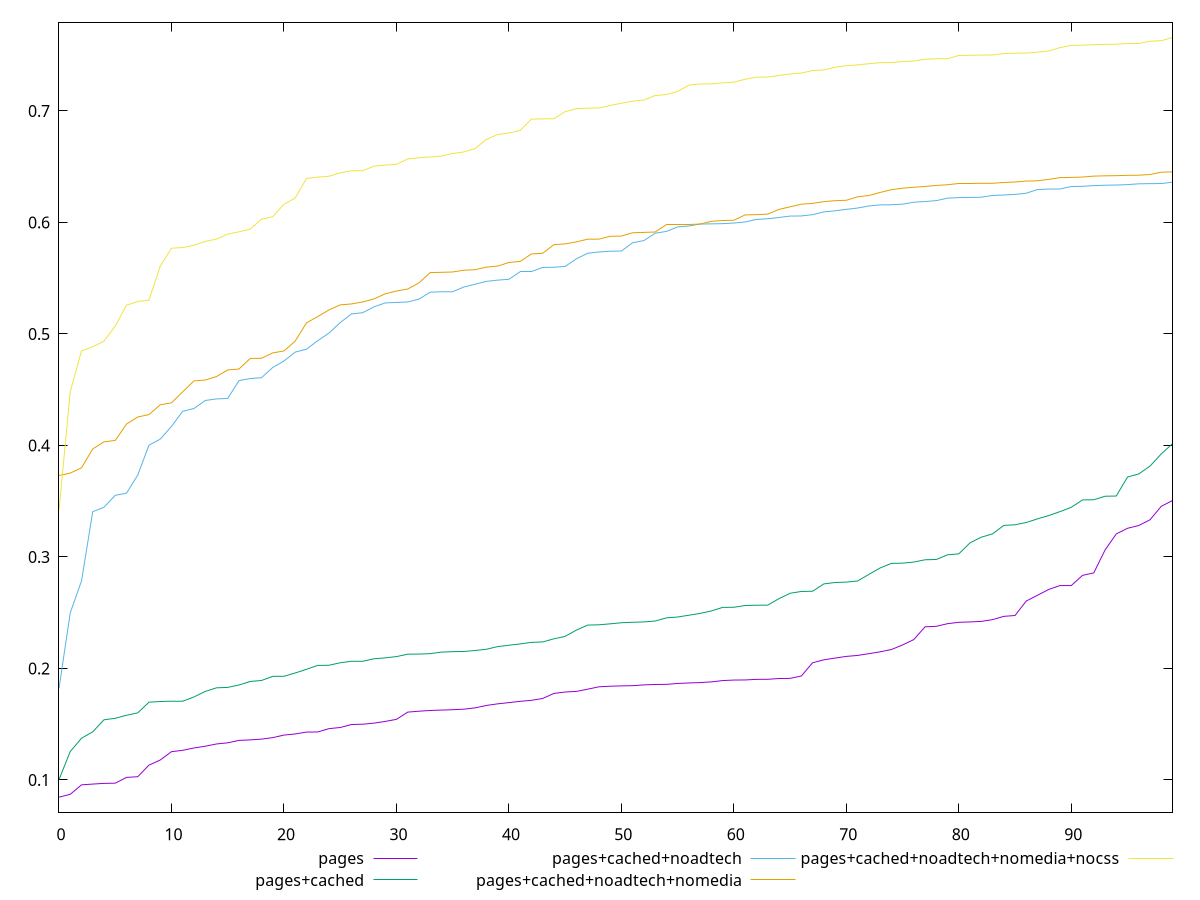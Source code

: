 reset

$pages <<EOF
0 0.08456747279709283
1 0.08711165324190608
2 0.09559365619017866
3 0.09628948584063281
4 0.09691409152773017
5 0.09710134617291404
6 0.10228374584775679
7 0.10288504031864834
8 0.1133176460484106
9 0.11787519309676146
10 0.12534790297801207
11 0.12657605297060728
12 0.12864591777315668
13 0.13023261084416457
14 0.13226439129921108
15 0.13327990831319114
16 0.13546597234157298
17 0.13592192835035408
18 0.1365988686006345
19 0.13797771325818428
20 0.14023281156447873
21 0.14123876445270236
22 0.14292125494884803
23 0.14302832593977569
24 0.145990735368686
25 0.1470341031765563
26 0.1497061130121655
27 0.1499691142413591
28 0.15093181493955482
29 0.15247305610354978
30 0.1543272742048805
31 0.1608235517406743
32 0.16164160219753781
33 0.1622809331511867
34 0.16266425018220065
35 0.16297970532190573
36 0.16347390702811535
37 0.16463458718097054
38 0.1668057570215135
39 0.16824624003161362
40 0.1693356088164381
41 0.1704902189901252
42 0.17141202284386695
43 0.1730425749118133
44 0.17759268283961682
45 0.17883913667932616
46 0.1793953667044737
47 0.18137749912299886
48 0.18351249105318662
49 0.18405768159027164
50 0.18435294657023765
51 0.1845152193562453
52 0.1852362310112656
53 0.18563128107823762
54 0.1857124389578844
55 0.1865015238437639
56 0.1869798922425289
57 0.18731788925252815
58 0.18793460648386084
59 0.18910531027757535
60 0.18957830205471113
61 0.18966554767059787
62 0.19019252488695987
63 0.19026041465940707
64 0.1909352722926599
65 0.19110493487955124
66 0.19319253425486035
67 0.20508743550367461
68 0.20772231350555526
69 0.209292976992683
70 0.2107794490451892
71 0.21165501230569475
72 0.21322610464441769
73 0.21487410245601027
74 0.21697466330832021
75 0.22103289795663655
76 0.225910370709997
77 0.2373330265788578
78 0.2377575440955868
79 0.2401312125484793
80 0.24135842884458059
81 0.2416988337575018
82 0.24218473902465232
83 0.24377635957002547
84 0.24670035213750854
85 0.24747145456398534
86 0.2604766393736109
87 0.26563121952015945
88 0.27086472150397
89 0.2743079055227328
90 0.2743434054858205
91 0.2834699943627596
92 0.28569672588347117
93 0.3061437422431908
94 0.32063017902207025
95 0.3256813764036248
96 0.32820015289818877
97 0.3333077168288239
98 0.34540412795052367
99 0.35055871960559043
EOF

$pagesCached <<EOF
0 0.10032995130466112
1 0.12552247747110135
2 0.13735822272546078
3 0.143207429955603
4 0.1539218956665221
5 0.15529840920790458
6 0.1580216725276343
7 0.16013572352122263
8 0.16974384981987106
9 0.17034678404325215
10 0.17059278164261255
11 0.17060492343301528
12 0.17443558442922893
13 0.17937195565975197
14 0.18260606746976357
15 0.18300842168551473
16 0.18510992077055696
17 0.1883323884668215
18 0.1891999141621487
19 0.192893963901804
20 0.19297539153857318
21 0.19592009611670216
22 0.19919426362296544
23 0.20272844525776315
24 0.20284019657825766
25 0.20508021990892117
26 0.2063863482778417
27 0.2064130928843105
28 0.20862578797516906
29 0.2094863785769471
30 0.21061537351218593
31 0.21279561857286558
32 0.2128545796028215
33 0.21326496166999503
34 0.21462610319598038
35 0.21501258875578785
36 0.21521584539317787
37 0.21607053624091743
38 0.21719464834697152
39 0.21956382839468222
40 0.22082558232853983
41 0.2219491214920538
42 0.22336813250920187
43 0.22377125492927152
44 0.22655967036969457
45 0.22876552826852894
46 0.23437657259465502
47 0.23886611438886363
48 0.23913819500155029
49 0.23998362765688708
50 0.24095629310236488
51 0.24140182796424609
52 0.24170966760605989
53 0.24250013475062737
54 0.24534565202000258
55 0.2461236982051366
56 0.24770838247327742
57 0.2493346946832051
58 0.2515652026714316
59 0.2547340655070478
60 0.2548534459988231
61 0.2564175809040615
62 0.25669510316548794
63 0.2567579485782926
64 0.26251605720380844
65 0.2674141632051581
66 0.2690165294621284
67 0.2692220163541654
68 0.27579625520310097
69 0.2770473383479595
70 0.27743821521457396
71 0.27840985750360464
72 0.2843125992560714
73 0.290077785785482
74 0.2942171608128266
75 0.2943963228625975
76 0.29538302135980116
77 0.29744421833586665
78 0.29771611091538436
79 0.3018963775473758
80 0.3027487360922712
81 0.31265754901569204
82 0.31769603160312365
83 0.32067597798141845
84 0.32830373595277484
85 0.32882482721346123
86 0.33088714880497655
87 0.3341397932480308
88 0.33712697068979175
89 0.34062488772577365
90 0.34450364980995596
91 0.3511223967338971
92 0.35128394238155347
93 0.3544326016962718
94 0.35460814685296277
95 0.37165414076303555
96 0.37443068261075474
97 0.3814511151350999
98 0.392371994434524
99 0.4015908515959598
EOF

$pagesCachedNoadtech <<EOF
0 0.182117776937036
1 0.2498547702781483
2 0.27840179437830304
3 0.34057989180717646
4 0.3445707367138375
5 0.35525923419096034
6 0.357130284234432
7 0.37335665711305505
8 0.40025579276141704
9 0.40562083974132856
10 0.4171026420768163
11 0.4306113795006159
12 0.43311817583516443
13 0.44030087922631433
14 0.4416925629194898
15 0.4421138159922773
16 0.45811677589267386
17 0.4599780391972365
18 0.46069436275412207
19 0.4698989222572474
20 0.4757048934656373
21 0.4836885928918334
22 0.4862596125758129
23 0.4939186834665941
24 0.5006969008812201
25 0.5101156799772731
26 0.5179364350879411
27 0.5190093065047051
28 0.5242919435096237
29 0.5277957544236356
30 0.5282272606664137
31 0.5286563603669029
32 0.5311532578906728
33 0.5374335294206356
34 0.537800418592643
35 0.5378104349107452
36 0.5421041310126363
37 0.5445990280000914
38 0.5471198045912293
39 0.5482350747870288
40 0.5489858646310142
41 0.5555508146085092
42 0.5555515913015985
43 0.5596237777345326
44 0.5598154536610813
45 0.5605068708895717
46 0.5673676882384362
47 0.5723525560182057
48 0.5734703514880892
49 0.5742060133411243
50 0.5743183803089638
51 0.5817412675333384
52 0.5836964847338446
53 0.5903296316426674
54 0.5918980383878408
55 0.5959451283743682
56 0.5967723125948476
57 0.5985357525256138
58 0.5986839852903685
59 0.5988825543699619
60 0.5994387989580194
61 0.6003927172884196
62 0.6026465659185873
63 0.603257218235358
64 0.6044107348971643
65 0.6056736465426302
66 0.6057747055416706
67 0.6069360319943159
68 0.6094224352662353
69 0.6103893949123663
70 0.6116894395938156
71 0.6128805005686302
72 0.6147499195351288
73 0.6157052084748479
74 0.6158129985789517
75 0.61636122906692
76 0.6181070872541177
77 0.6187319085996041
78 0.6195225342800627
79 0.621757843807413
80 0.6222443212373288
81 0.6223665979566053
82 0.6225780586493584
83 0.6241936123754449
84 0.6245618651968855
85 0.6250804306229937
86 0.62618937459875
87 0.6295000148808136
88 0.6299055734596521
89 0.6299644555764919
90 0.632158822172741
91 0.6323946407656862
92 0.6329827902421559
93 0.6333429113361055
94 0.6335352317312836
95 0.6338859439729478
96 0.6346115269780015
97 0.6347524076842267
98 0.6348294768002113
99 0.6360346941312809
EOF

$pagesCachedNoadtechNomedia <<EOF
0 0.37305669773698824
1 0.3751868521021314
2 0.37986328646515877
3 0.39686299156387717
4 0.40323866141527454
5 0.40443463738535196
6 0.4191259432462781
7 0.4254801447526013
8 0.42770653233803857
9 0.4364346228966267
10 0.43820371307261197
11 0.4481027014356557
12 0.4578590834320913
13 0.45863263101001034
14 0.46176565005426
15 0.46772368511827606
16 0.468500597947897
17 0.47798042678672187
18 0.4781445070659707
19 0.482965611094173
20 0.48472293952598094
21 0.49355190763880313
22 0.509865160090628
23 0.5155730962671412
24 0.5215047703939256
25 0.5260457917287014
26 0.5268615191744265
27 0.5286774632436065
28 0.5313615925400516
29 0.5359618507115121
30 0.5384595837733456
31 0.5402422837321048
32 0.5457381399453333
33 0.5550239629672074
34 0.5552321237042467
35 0.5555414964972482
36 0.5571124457246454
37 0.5575925667506053
38 0.5599210354174269
39 0.5608250578020108
40 0.5640735695324469
41 0.5649798576722135
42 0.5717303625820614
43 0.5722971307085042
44 0.5800599110625642
45 0.5807101267251683
46 0.5825509134176874
47 0.5849649995367996
48 0.5850073713496625
49 0.5875353566834944
50 0.587755155049322
51 0.5907215969058326
52 0.5910427354256723
53 0.591367789178284
54 0.5980271973370868
55 0.5980285409183774
56 0.5981067519668443
57 0.598528915999266
58 0.6009510140741944
59 0.6016648114654238
60 0.6019589574225658
61 0.6067134313202159
62 0.606919015407342
63 0.607406797281358
64 0.6116453704204337
65 0.6139625832127044
66 0.6163267136205872
67 0.6170802708617781
68 0.6186248439155042
69 0.6194785296105175
70 0.6198626699417494
71 0.6229061870734722
72 0.6241489477333468
73 0.626846489669068
74 0.6293485957463005
75 0.6306839551670171
76 0.6315238136569884
77 0.6322541405941393
78 0.6331610773301997
79 0.6337539056858665
80 0.6347143954232468
81 0.6347173404677158
82 0.6350880249793894
83 0.6350913197135187
84 0.63578352278241
85 0.6362341866592591
86 0.6370711884534136
87 0.6372962318724693
88 0.6386186575024607
89 0.6401797526126924
90 0.6403275773546981
91 0.6406791458069805
92 0.6415120743047459
93 0.6417845867280887
94 0.6419073060224271
95 0.6422072653256206
96 0.642325909660261
97 0.6429439332764839
98 0.6450289565647389
99 0.6453178884300702
EOF

$pagesCachedNoadtechNomediaNocss <<EOF
0 0.34159149520050375
1 0.44814109871859037
2 0.4848733002192217
3 0.48842814363695203
4 0.4935499630964407
5 0.5070535282389391
6 0.5257571625355917
7 0.5290623923804438
8 0.5302798505956043
9 0.5605773147918025
10 0.5768828112178042
11 0.5774405447803143
12 0.5795031389917408
13 0.5829432785177265
14 0.5850264483470607
15 0.5895236671063708
16 0.5915821343093031
17 0.5939515526462177
18 0.6029328329133389
19 0.6051444578482978
20 0.6162914819908795
21 0.6218701477140955
22 0.6394046353175833
23 0.6405912643528592
24 0.6413706830655499
25 0.6444524843257301
26 0.6463389210138634
27 0.646401156494473
28 0.6504004202450366
29 0.6513605874949034
30 0.652084812441814
31 0.6568902480230367
32 0.6579509776690837
33 0.6586907133026243
34 0.6595048268767836
35 0.6618184237748441
36 0.6631846291829216
37 0.6662133866301774
38 0.6744659822708096
39 0.6787848019794328
40 0.6802180492052616
41 0.6824274607614175
42 0.6926786046290563
43 0.6928133700795048
44 0.6930254608765045
45 0.6993074300638894
46 0.7020080469772974
47 0.7024618369332011
48 0.7026713617609956
49 0.7048763020302974
50 0.7068706518333733
51 0.708769925709649
52 0.7096999127923034
53 0.7137854722937947
54 0.7146151319574501
55 0.7174680020408875
56 0.7231331656309057
57 0.7241415318427542
58 0.7242200063997783
59 0.7251164732006842
60 0.7258500372676445
61 0.728356798693663
62 0.730209133154345
63 0.7303507291394468
64 0.7317430599906577
65 0.7331108481782438
66 0.7339377527863175
67 0.7362413933214421
68 0.7367410191602474
69 0.7391778145773599
70 0.7405400006022239
71 0.7412839595775809
72 0.7423100635521337
73 0.7432261366473183
74 0.7433371922419322
75 0.744129958395731
76 0.7448279008448658
77 0.7463055996887512
78 0.746772634290933
79 0.7467967388614511
80 0.7497311588120238
81 0.7498500869686724
82 0.7500874070739237
83 0.7501356422944222
84 0.7514538947644792
85 0.7517203661271119
86 0.7518187378203135
87 0.7527255186878647
88 0.7536571385448596
89 0.7568243925797592
90 0.7588444093366938
91 0.758881115758874
92 0.7593888650128348
93 0.7595959454063581
94 0.7598281292027746
95 0.7603613573287692
96 0.7603984002627335
97 0.7624901047166788
98 0.7629392637204184
99 0.7658301502978871
EOF

set key outside below
set xrange [0:99]
set yrange [0.07094221924707694:0.779455403847903]
set trange [0.07094221924707694:0.779455403847903]
set terminal svg size 640, 580 enhanced background rgb 'white'
set output "report_00015_2021-02-09T16-11-33.973Z/meta/pScore/comparison/sorted/all_raw.svg"

plot $pages title "pages" with line, \
     $pagesCached title "pages+cached" with line, \
     $pagesCachedNoadtech title "pages+cached+noadtech" with line, \
     $pagesCachedNoadtechNomedia title "pages+cached+noadtech+nomedia" with line, \
     $pagesCachedNoadtechNomediaNocss title "pages+cached+noadtech+nomedia+nocss" with line

reset
